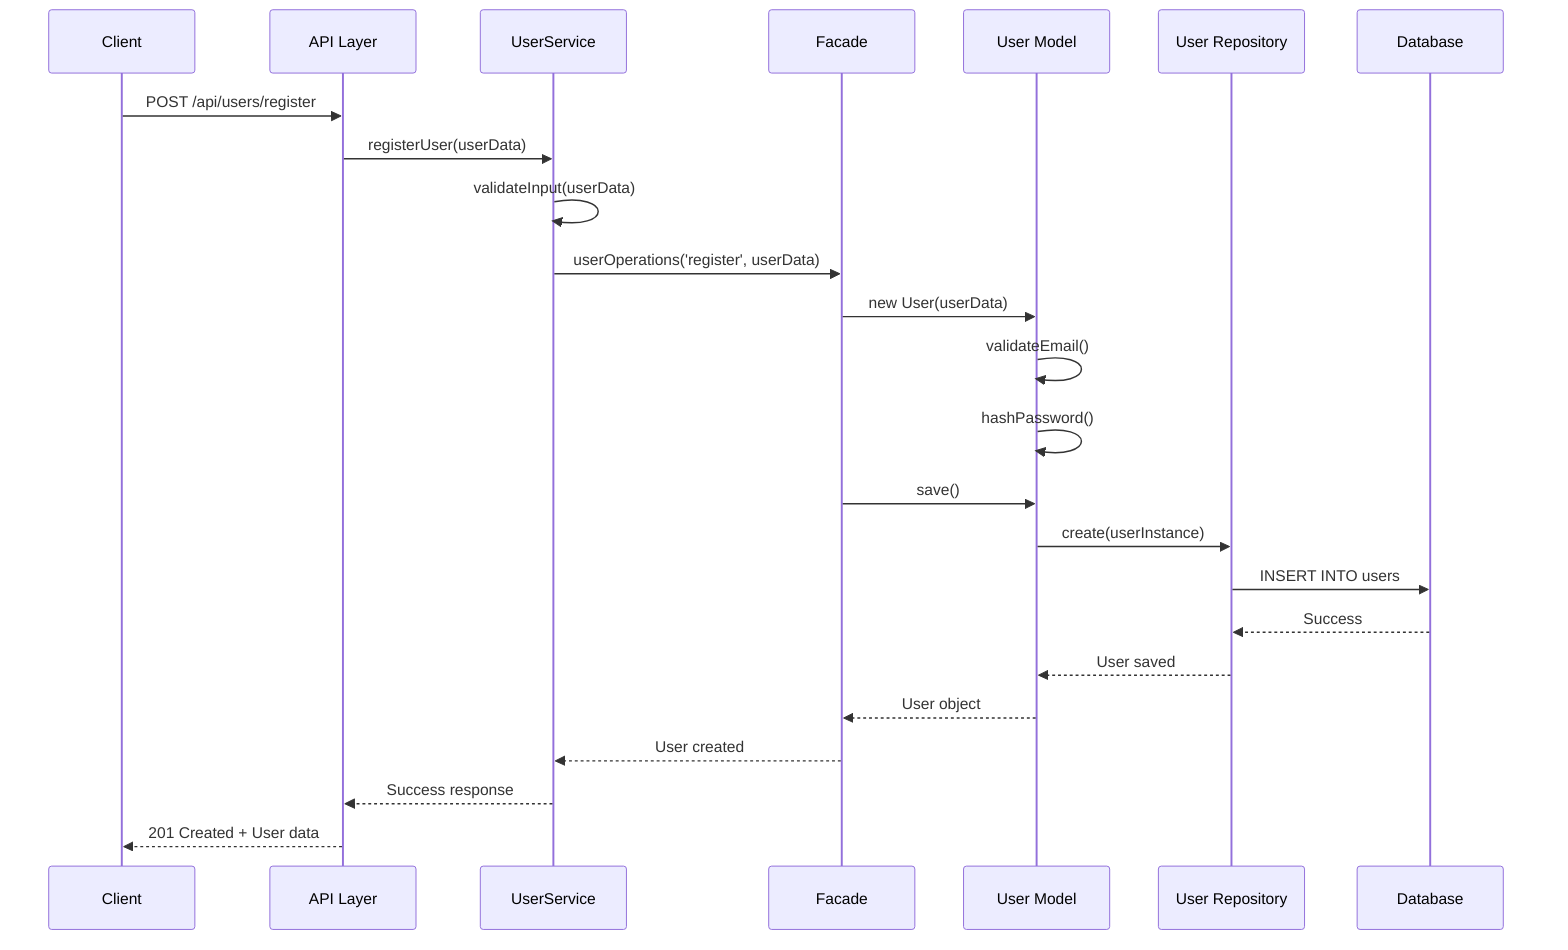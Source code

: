 sequenceDiagram
    participant Client
    participant API as API Layer
    participant Service as UserService
    participant Facade
    participant UserModel as User Model
    participant UserRepo as User Repository
    participant DB as Database

    Client->>API: POST /api/users/register
    API->>Service: registerUser(userData)
    Service->>Service: validateInput(userData)
    Service->>Facade: userOperations('register', userData)
    Facade->>UserModel: new User(userData)
    UserModel->>UserModel: validateEmail()
    UserModel->>UserModel: hashPassword()
    Facade->>UserModel: save()
    UserModel->>UserRepo: create(userInstance)
    UserRepo->>DB: INSERT INTO users
    DB-->>UserRepo: Success
    UserRepo-->>UserModel: User saved
    UserModel-->>Facade: User object
    Facade-->>Service: User created
    Service-->>API: Success response
    API-->>Client: 201 Created + User data